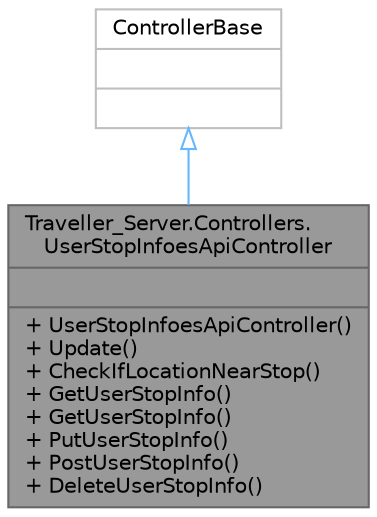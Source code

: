 digraph "Traveller_Server.Controllers.UserStopInfoesApiController"
{
 // LATEX_PDF_SIZE
  bgcolor="transparent";
  edge [fontname=Helvetica,fontsize=10,labelfontname=Helvetica,labelfontsize=10];
  node [fontname=Helvetica,fontsize=10,shape=box,height=0.2,width=0.4];
  Node1 [shape=record,label="{Traveller_Server.Controllers.\lUserStopInfoesApiController\n||+ UserStopInfoesApiController()\l+ Update()\l+ CheckIfLocationNearStop()\l+ GetUserStopInfo()\l+ GetUserStopInfo()\l+ PutUserStopInfo()\l+ PostUserStopInfo()\l+ DeleteUserStopInfo()\l}",height=0.2,width=0.4,color="gray40", fillcolor="grey60", style="filled", fontcolor="black",tooltip="API Controller for CRUD actions for UserStopInfoes."];
  Node2 -> Node1 [dir="back",color="steelblue1",style="solid",arrowtail="onormal"];
  Node2 [shape=record,label="{ControllerBase\n||}",height=0.2,width=0.4,color="grey75", fillcolor="white", style="filled",tooltip=" "];
}
